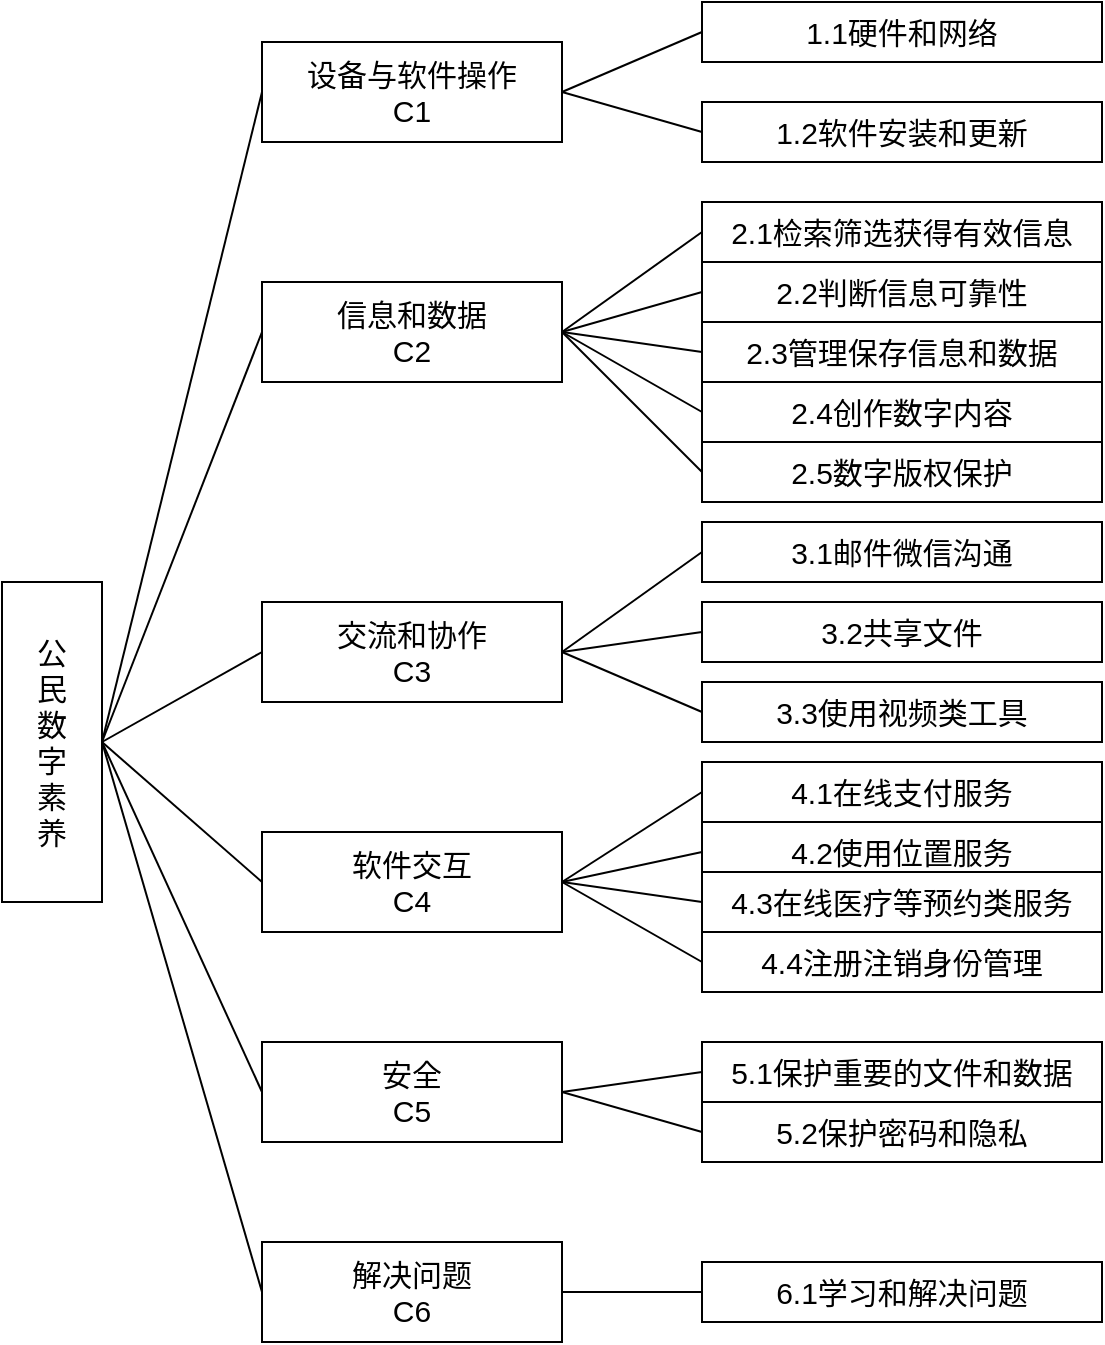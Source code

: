 <mxfile version="20.5.3" type="github">
  <diagram id="5LKdYcXooZ_MKQ2pVhFb" name="第 1 页">
    <mxGraphModel dx="1038" dy="567" grid="1" gridSize="10" guides="1" tooltips="1" connect="1" arrows="1" fold="1" page="1" pageScale="1" pageWidth="827" pageHeight="1169" math="0" shadow="0">
      <root>
        <mxCell id="0" />
        <mxCell id="1" parent="0" />
        <mxCell id="blstfJ-cSJwPg7N-J65b-1" value="公&lt;br style=&quot;font-size: 15px;&quot;&gt;民&lt;br style=&quot;font-size: 15px;&quot;&gt;数&lt;br style=&quot;font-size: 15px;&quot;&gt;字&lt;br style=&quot;font-size: 15px;&quot;&gt;素&lt;br style=&quot;font-size: 15px;&quot;&gt;养" style="rounded=0;whiteSpace=wrap;html=1;verticalAlign=middle;fontSize=15;" parent="1" vertex="1">
          <mxGeometry x="30" y="440" width="50" height="160" as="geometry" />
        </mxCell>
        <mxCell id="blstfJ-cSJwPg7N-J65b-2" value="设备与软件操作&lt;br&gt;C1" style="rounded=0;whiteSpace=wrap;html=1;fontSize=15;" parent="1" vertex="1">
          <mxGeometry x="160" y="170" width="150" height="50" as="geometry" />
        </mxCell>
        <mxCell id="blstfJ-cSJwPg7N-J65b-3" value="信息和数据&lt;br&gt;C2" style="rounded=0;whiteSpace=wrap;html=1;fontSize=15;" parent="1" vertex="1">
          <mxGeometry x="160" y="290" width="150" height="50" as="geometry" />
        </mxCell>
        <mxCell id="blstfJ-cSJwPg7N-J65b-4" value="交流和协作&lt;br&gt;C3" style="rounded=0;whiteSpace=wrap;html=1;fontSize=15;" parent="1" vertex="1">
          <mxGeometry x="160" y="450" width="150" height="50" as="geometry" />
        </mxCell>
        <mxCell id="blstfJ-cSJwPg7N-J65b-5" value="软件交互&lt;br&gt;C4" style="rounded=0;whiteSpace=wrap;html=1;fontSize=15;" parent="1" vertex="1">
          <mxGeometry x="160" y="565" width="150" height="50" as="geometry" />
        </mxCell>
        <mxCell id="blstfJ-cSJwPg7N-J65b-6" value="安全&lt;br&gt;C5" style="rounded=0;whiteSpace=wrap;html=1;fontSize=15;" parent="1" vertex="1">
          <mxGeometry x="160" y="670" width="150" height="50" as="geometry" />
        </mxCell>
        <mxCell id="blstfJ-cSJwPg7N-J65b-7" value="解决问题&lt;br&gt;C6" style="rounded=0;whiteSpace=wrap;html=1;fontSize=15;" parent="1" vertex="1">
          <mxGeometry x="160" y="770" width="150" height="50" as="geometry" />
        </mxCell>
        <mxCell id="blstfJ-cSJwPg7N-J65b-8" value="1.1硬件和网络" style="rounded=0;whiteSpace=wrap;html=1;fontSize=15;" parent="1" vertex="1">
          <mxGeometry x="380" y="150" width="200" height="30" as="geometry" />
        </mxCell>
        <mxCell id="blstfJ-cSJwPg7N-J65b-9" value="1.2软件安装和更新" style="rounded=0;whiteSpace=wrap;html=1;fontSize=15;" parent="1" vertex="1">
          <mxGeometry x="380" y="200" width="200" height="30" as="geometry" />
        </mxCell>
        <mxCell id="blstfJ-cSJwPg7N-J65b-10" value="2.1检索筛选获得有效信息" style="rounded=0;whiteSpace=wrap;html=1;fontSize=15;" parent="1" vertex="1">
          <mxGeometry x="380" y="250" width="200" height="30" as="geometry" />
        </mxCell>
        <mxCell id="blstfJ-cSJwPg7N-J65b-11" value="2.3管理保存信息和数据" style="rounded=0;whiteSpace=wrap;html=1;fontSize=15;" parent="1" vertex="1">
          <mxGeometry x="380" y="310" width="200" height="30" as="geometry" />
        </mxCell>
        <mxCell id="blstfJ-cSJwPg7N-J65b-12" value="2.2判断信息可靠性" style="rounded=0;whiteSpace=wrap;html=1;fontSize=15;" parent="1" vertex="1">
          <mxGeometry x="380" y="280" width="200" height="30" as="geometry" />
        </mxCell>
        <mxCell id="blstfJ-cSJwPg7N-J65b-13" value="3.1邮件微信沟通" style="rounded=0;whiteSpace=wrap;html=1;fontSize=15;" parent="1" vertex="1">
          <mxGeometry x="380" y="410" width="200" height="30" as="geometry" />
        </mxCell>
        <mxCell id="blstfJ-cSJwPg7N-J65b-15" value="2.4创作数字内容" style="rounded=0;whiteSpace=wrap;html=1;fontSize=15;" parent="1" vertex="1">
          <mxGeometry x="380" y="340" width="200" height="30" as="geometry" />
        </mxCell>
        <mxCell id="blstfJ-cSJwPg7N-J65b-16" value="2.5数字版权保护" style="rounded=0;whiteSpace=wrap;html=1;fontSize=15;" parent="1" vertex="1">
          <mxGeometry x="380" y="370" width="200" height="30" as="geometry" />
        </mxCell>
        <mxCell id="blstfJ-cSJwPg7N-J65b-17" value="5.1保护重要的文件和数据" style="rounded=0;whiteSpace=wrap;html=1;fontSize=15;" parent="1" vertex="1">
          <mxGeometry x="380" y="670" width="200" height="30" as="geometry" />
        </mxCell>
        <mxCell id="blstfJ-cSJwPg7N-J65b-18" value="5.2保护密码和隐私" style="rounded=0;whiteSpace=wrap;html=1;fontSize=15;" parent="1" vertex="1">
          <mxGeometry x="380" y="700" width="200" height="30" as="geometry" />
        </mxCell>
        <mxCell id="blstfJ-cSJwPg7N-J65b-19" value="6.1学习和解决问题" style="rounded=0;whiteSpace=wrap;html=1;fontSize=15;" parent="1" vertex="1">
          <mxGeometry x="380" y="780" width="200" height="30" as="geometry" />
        </mxCell>
        <mxCell id="blstfJ-cSJwPg7N-J65b-24" value="" style="endArrow=none;html=1;rounded=0;fontSize=15;entryX=0;entryY=0.5;entryDx=0;entryDy=0;exitX=1;exitY=0.5;exitDx=0;exitDy=0;" parent="1" target="blstfJ-cSJwPg7N-J65b-2" edge="1" source="blstfJ-cSJwPg7N-J65b-1">
          <mxGeometry width="50" height="50" relative="1" as="geometry">
            <mxPoint x="90" y="470" as="sourcePoint" />
            <mxPoint x="130" y="320" as="targetPoint" />
          </mxGeometry>
        </mxCell>
        <mxCell id="blstfJ-cSJwPg7N-J65b-25" value="" style="endArrow=none;html=1;rounded=0;fontSize=15;entryX=0;entryY=0.5;entryDx=0;entryDy=0;exitX=1;exitY=0.5;exitDx=0;exitDy=0;" parent="1" source="blstfJ-cSJwPg7N-J65b-1" target="blstfJ-cSJwPg7N-J65b-3" edge="1">
          <mxGeometry width="50" height="50" relative="1" as="geometry">
            <mxPoint x="100" y="400" as="sourcePoint" />
            <mxPoint x="170" y="255" as="targetPoint" />
          </mxGeometry>
        </mxCell>
        <mxCell id="blstfJ-cSJwPg7N-J65b-26" value="" style="endArrow=none;html=1;rounded=0;fontSize=15;entryX=0;entryY=0.5;entryDx=0;entryDy=0;exitX=1;exitY=0.5;exitDx=0;exitDy=0;" parent="1" source="blstfJ-cSJwPg7N-J65b-1" target="blstfJ-cSJwPg7N-J65b-4" edge="1">
          <mxGeometry width="50" height="50" relative="1" as="geometry">
            <mxPoint x="60" y="655" as="sourcePoint" />
            <mxPoint x="130" y="510" as="targetPoint" />
          </mxGeometry>
        </mxCell>
        <mxCell id="blstfJ-cSJwPg7N-J65b-27" value="" style="endArrow=none;html=1;rounded=0;fontSize=15;entryX=0;entryY=0.5;entryDx=0;entryDy=0;exitX=1;exitY=0.5;exitDx=0;exitDy=0;" parent="1" source="blstfJ-cSJwPg7N-J65b-1" target="blstfJ-cSJwPg7N-J65b-5" edge="1">
          <mxGeometry width="50" height="50" relative="1" as="geometry">
            <mxPoint x="100" y="480" as="sourcePoint" />
            <mxPoint x="170" y="435" as="targetPoint" />
          </mxGeometry>
        </mxCell>
        <mxCell id="blstfJ-cSJwPg7N-J65b-28" value="" style="endArrow=none;html=1;rounded=0;fontSize=15;entryX=0;entryY=0.5;entryDx=0;entryDy=0;exitX=1;exitY=0.5;exitDx=0;exitDy=0;" parent="1" target="blstfJ-cSJwPg7N-J65b-6" edge="1" source="blstfJ-cSJwPg7N-J65b-1">
          <mxGeometry width="50" height="50" relative="1" as="geometry">
            <mxPoint x="100" y="540" as="sourcePoint" />
            <mxPoint x="180" y="445" as="targetPoint" />
          </mxGeometry>
        </mxCell>
        <mxCell id="blstfJ-cSJwPg7N-J65b-29" value="" style="endArrow=none;html=1;rounded=0;fontSize=15;entryX=0;entryY=0.5;entryDx=0;entryDy=0;exitX=1;exitY=0.5;exitDx=0;exitDy=0;" parent="1" target="blstfJ-cSJwPg7N-J65b-7" edge="1" source="blstfJ-cSJwPg7N-J65b-1">
          <mxGeometry width="50" height="50" relative="1" as="geometry">
            <mxPoint x="100" y="540" as="sourcePoint" />
            <mxPoint x="190" y="455" as="targetPoint" />
          </mxGeometry>
        </mxCell>
        <mxCell id="Vd33GFX4kaNsnYk-T6Y4-1" value="3.2共享文件" style="rounded=0;whiteSpace=wrap;html=1;fontSize=15;" vertex="1" parent="1">
          <mxGeometry x="380" y="450" width="200" height="30" as="geometry" />
        </mxCell>
        <mxCell id="Vd33GFX4kaNsnYk-T6Y4-2" value="3.3使用视频类工具" style="rounded=0;whiteSpace=wrap;html=1;fontSize=15;" vertex="1" parent="1">
          <mxGeometry x="380" y="490" width="200" height="30" as="geometry" />
        </mxCell>
        <mxCell id="Vd33GFX4kaNsnYk-T6Y4-3" value="4.1在线支付服务" style="rounded=0;whiteSpace=wrap;html=1;fontSize=15;" vertex="1" parent="1">
          <mxGeometry x="380" y="530" width="200" height="30" as="geometry" />
        </mxCell>
        <mxCell id="Vd33GFX4kaNsnYk-T6Y4-4" value="4.4注册注销身份管理" style="rounded=0;whiteSpace=wrap;html=1;fontSize=15;" vertex="1" parent="1">
          <mxGeometry x="380" y="615" width="200" height="30" as="geometry" />
        </mxCell>
        <mxCell id="Vd33GFX4kaNsnYk-T6Y4-6" value="4.2使用位置服务" style="rounded=0;whiteSpace=wrap;html=1;fontSize=15;" vertex="1" parent="1">
          <mxGeometry x="380" y="560" width="200" height="30" as="geometry" />
        </mxCell>
        <mxCell id="Vd33GFX4kaNsnYk-T6Y4-7" value="4.3在线医疗等预约类服务" style="rounded=0;whiteSpace=wrap;html=1;fontSize=15;" vertex="1" parent="1">
          <mxGeometry x="380" y="585" width="200" height="30" as="geometry" />
        </mxCell>
        <mxCell id="Vd33GFX4kaNsnYk-T6Y4-8" value="" style="endArrow=none;html=1;rounded=0;entryX=0;entryY=0.5;entryDx=0;entryDy=0;exitX=1;exitY=0.5;exitDx=0;exitDy=0;" edge="1" parent="1" source="blstfJ-cSJwPg7N-J65b-2" target="blstfJ-cSJwPg7N-J65b-8">
          <mxGeometry width="50" height="50" relative="1" as="geometry">
            <mxPoint x="300" y="440" as="sourcePoint" />
            <mxPoint x="350" y="390" as="targetPoint" />
          </mxGeometry>
        </mxCell>
        <mxCell id="Vd33GFX4kaNsnYk-T6Y4-9" value="" style="endArrow=none;html=1;rounded=0;entryX=0;entryY=0.5;entryDx=0;entryDy=0;exitX=1;exitY=0.5;exitDx=0;exitDy=0;" edge="1" parent="1" source="blstfJ-cSJwPg7N-J65b-2" target="blstfJ-cSJwPg7N-J65b-9">
          <mxGeometry width="50" height="50" relative="1" as="geometry">
            <mxPoint x="320" y="215" as="sourcePoint" />
            <mxPoint x="380" y="165" as="targetPoint" />
          </mxGeometry>
        </mxCell>
        <mxCell id="Vd33GFX4kaNsnYk-T6Y4-10" value="" style="endArrow=none;html=1;rounded=0;entryX=0;entryY=0.5;entryDx=0;entryDy=0;exitX=1;exitY=0.5;exitDx=0;exitDy=0;" edge="1" parent="1" source="blstfJ-cSJwPg7N-J65b-3" target="blstfJ-cSJwPg7N-J65b-10">
          <mxGeometry width="50" height="50" relative="1" as="geometry">
            <mxPoint x="330" y="225" as="sourcePoint" />
            <mxPoint x="390" y="175" as="targetPoint" />
          </mxGeometry>
        </mxCell>
        <mxCell id="Vd33GFX4kaNsnYk-T6Y4-11" value="" style="endArrow=none;html=1;rounded=0;entryX=0;entryY=0.5;entryDx=0;entryDy=0;exitX=1;exitY=0.5;exitDx=0;exitDy=0;" edge="1" parent="1" source="blstfJ-cSJwPg7N-J65b-3" target="blstfJ-cSJwPg7N-J65b-12">
          <mxGeometry width="50" height="50" relative="1" as="geometry">
            <mxPoint x="340" y="235" as="sourcePoint" />
            <mxPoint x="400" y="185" as="targetPoint" />
          </mxGeometry>
        </mxCell>
        <mxCell id="Vd33GFX4kaNsnYk-T6Y4-12" value="" style="endArrow=none;html=1;rounded=0;entryX=0;entryY=0.5;entryDx=0;entryDy=0;exitX=1;exitY=0.5;exitDx=0;exitDy=0;" edge="1" parent="1" source="blstfJ-cSJwPg7N-J65b-3" target="blstfJ-cSJwPg7N-J65b-11">
          <mxGeometry width="50" height="50" relative="1" as="geometry">
            <mxPoint x="350" y="260" as="sourcePoint" />
            <mxPoint x="410" y="195" as="targetPoint" />
          </mxGeometry>
        </mxCell>
        <mxCell id="Vd33GFX4kaNsnYk-T6Y4-13" value="" style="endArrow=none;html=1;rounded=0;entryX=0;entryY=0.5;entryDx=0;entryDy=0;exitX=1;exitY=0.5;exitDx=0;exitDy=0;" edge="1" parent="1" source="blstfJ-cSJwPg7N-J65b-3" target="blstfJ-cSJwPg7N-J65b-15">
          <mxGeometry width="50" height="50" relative="1" as="geometry">
            <mxPoint x="360" y="255" as="sourcePoint" />
            <mxPoint x="420" y="205" as="targetPoint" />
          </mxGeometry>
        </mxCell>
        <mxCell id="Vd33GFX4kaNsnYk-T6Y4-14" value="" style="endArrow=none;html=1;rounded=0;entryX=0;entryY=0.5;entryDx=0;entryDy=0;exitX=1;exitY=0.5;exitDx=0;exitDy=0;" edge="1" parent="1" source="blstfJ-cSJwPg7N-J65b-3" target="blstfJ-cSJwPg7N-J65b-16">
          <mxGeometry width="50" height="50" relative="1" as="geometry">
            <mxPoint x="370" y="265" as="sourcePoint" />
            <mxPoint x="430" y="215" as="targetPoint" />
          </mxGeometry>
        </mxCell>
        <mxCell id="Vd33GFX4kaNsnYk-T6Y4-15" value="" style="endArrow=none;html=1;rounded=0;entryX=0;entryY=0.5;entryDx=0;entryDy=0;exitX=1;exitY=0.5;exitDx=0;exitDy=0;" edge="1" parent="1" source="blstfJ-cSJwPg7N-J65b-4" target="blstfJ-cSJwPg7N-J65b-13">
          <mxGeometry width="50" height="50" relative="1" as="geometry">
            <mxPoint x="380" y="275" as="sourcePoint" />
            <mxPoint x="440" y="225" as="targetPoint" />
          </mxGeometry>
        </mxCell>
        <mxCell id="Vd33GFX4kaNsnYk-T6Y4-16" value="" style="endArrow=none;html=1;rounded=0;entryX=0;entryY=0.5;entryDx=0;entryDy=0;exitX=1;exitY=0.5;exitDx=0;exitDy=0;" edge="1" parent="1" source="blstfJ-cSJwPg7N-J65b-4" target="Vd33GFX4kaNsnYk-T6Y4-1">
          <mxGeometry width="50" height="50" relative="1" as="geometry">
            <mxPoint x="320" y="455" as="sourcePoint" />
            <mxPoint x="390" y="455" as="targetPoint" />
          </mxGeometry>
        </mxCell>
        <mxCell id="Vd33GFX4kaNsnYk-T6Y4-17" value="" style="endArrow=none;html=1;rounded=0;entryX=0;entryY=0.5;entryDx=0;entryDy=0;exitX=1;exitY=0.5;exitDx=0;exitDy=0;" edge="1" parent="1" source="blstfJ-cSJwPg7N-J65b-4" target="Vd33GFX4kaNsnYk-T6Y4-2">
          <mxGeometry width="50" height="50" relative="1" as="geometry">
            <mxPoint x="330" y="465" as="sourcePoint" />
            <mxPoint x="400" y="465" as="targetPoint" />
          </mxGeometry>
        </mxCell>
        <mxCell id="Vd33GFX4kaNsnYk-T6Y4-18" value="" style="endArrow=none;html=1;rounded=0;entryX=0;entryY=0.5;entryDx=0;entryDy=0;exitX=1;exitY=0.5;exitDx=0;exitDy=0;" edge="1" parent="1" source="blstfJ-cSJwPg7N-J65b-5" target="Vd33GFX4kaNsnYk-T6Y4-3">
          <mxGeometry width="50" height="50" relative="1" as="geometry">
            <mxPoint x="340" y="475" as="sourcePoint" />
            <mxPoint x="410" y="475" as="targetPoint" />
          </mxGeometry>
        </mxCell>
        <mxCell id="Vd33GFX4kaNsnYk-T6Y4-19" value="" style="endArrow=none;html=1;rounded=0;entryX=0;entryY=0.5;entryDx=0;entryDy=0;exitX=1;exitY=0.5;exitDx=0;exitDy=0;" edge="1" parent="1" source="blstfJ-cSJwPg7N-J65b-5" target="Vd33GFX4kaNsnYk-T6Y4-6">
          <mxGeometry width="50" height="50" relative="1" as="geometry">
            <mxPoint x="320" y="565" as="sourcePoint" />
            <mxPoint x="390" y="555" as="targetPoint" />
          </mxGeometry>
        </mxCell>
        <mxCell id="Vd33GFX4kaNsnYk-T6Y4-20" value="" style="endArrow=none;html=1;rounded=0;entryX=0;entryY=0.5;entryDx=0;entryDy=0;exitX=1;exitY=0.5;exitDx=0;exitDy=0;" edge="1" parent="1" source="blstfJ-cSJwPg7N-J65b-5" target="Vd33GFX4kaNsnYk-T6Y4-7">
          <mxGeometry width="50" height="50" relative="1" as="geometry">
            <mxPoint x="330" y="575" as="sourcePoint" />
            <mxPoint x="400" y="565" as="targetPoint" />
          </mxGeometry>
        </mxCell>
        <mxCell id="Vd33GFX4kaNsnYk-T6Y4-21" value="" style="endArrow=none;html=1;rounded=0;entryX=0;entryY=0.5;entryDx=0;entryDy=0;exitX=1;exitY=0.5;exitDx=0;exitDy=0;" edge="1" parent="1" source="blstfJ-cSJwPg7N-J65b-5" target="Vd33GFX4kaNsnYk-T6Y4-4">
          <mxGeometry width="50" height="50" relative="1" as="geometry">
            <mxPoint x="340" y="585" as="sourcePoint" />
            <mxPoint x="410" y="575" as="targetPoint" />
          </mxGeometry>
        </mxCell>
        <mxCell id="Vd33GFX4kaNsnYk-T6Y4-22" value="" style="endArrow=none;html=1;rounded=0;entryX=0;entryY=0.5;entryDx=0;entryDy=0;exitX=1;exitY=0.5;exitDx=0;exitDy=0;" edge="1" parent="1" source="blstfJ-cSJwPg7N-J65b-6" target="blstfJ-cSJwPg7N-J65b-17">
          <mxGeometry width="50" height="50" relative="1" as="geometry">
            <mxPoint x="350" y="595" as="sourcePoint" />
            <mxPoint x="420" y="585" as="targetPoint" />
          </mxGeometry>
        </mxCell>
        <mxCell id="Vd33GFX4kaNsnYk-T6Y4-23" value="" style="endArrow=none;html=1;rounded=0;entryX=0;entryY=0.5;entryDx=0;entryDy=0;exitX=1;exitY=0.5;exitDx=0;exitDy=0;" edge="1" parent="1" source="blstfJ-cSJwPg7N-J65b-6" target="blstfJ-cSJwPg7N-J65b-18">
          <mxGeometry width="50" height="50" relative="1" as="geometry">
            <mxPoint x="320" y="675" as="sourcePoint" />
            <mxPoint x="390" y="695" as="targetPoint" />
          </mxGeometry>
        </mxCell>
        <mxCell id="Vd33GFX4kaNsnYk-T6Y4-24" value="" style="endArrow=none;html=1;rounded=0;entryX=0;entryY=0.5;entryDx=0;entryDy=0;exitX=1;exitY=0.5;exitDx=0;exitDy=0;" edge="1" parent="1" source="blstfJ-cSJwPg7N-J65b-7" target="blstfJ-cSJwPg7N-J65b-19">
          <mxGeometry width="50" height="50" relative="1" as="geometry">
            <mxPoint x="330" y="685" as="sourcePoint" />
            <mxPoint x="400" y="705" as="targetPoint" />
          </mxGeometry>
        </mxCell>
      </root>
    </mxGraphModel>
  </diagram>
</mxfile>
